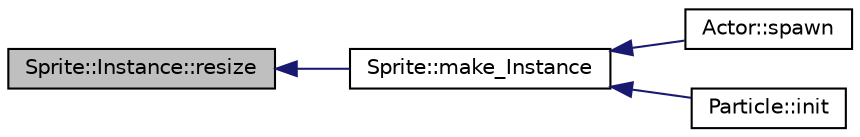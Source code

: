 digraph "Sprite::Instance::resize"
{
  edge [fontname="Helvetica",fontsize="10",labelfontname="Helvetica",labelfontsize="10"];
  node [fontname="Helvetica",fontsize="10",shape=record];
  rankdir="LR";
  Node7 [label="Sprite::Instance::resize",height=0.2,width=0.4,color="black", fillcolor="grey75", style="filled", fontcolor="black"];
  Node7 -> Node8 [dir="back",color="midnightblue",fontsize="10",style="solid",fontname="Helvetica"];
  Node8 [label="Sprite::make_Instance",height=0.2,width=0.4,color="black", fillcolor="white", style="filled",URL="$namespace_sprite.html#aedfe2be2db35e490d1b2261445e8b626"];
  Node8 -> Node9 [dir="back",color="midnightblue",fontsize="10",style="solid",fontname="Helvetica"];
  Node9 [label="Actor::spawn",height=0.2,width=0.4,color="black", fillcolor="white", style="filled",URL="$namespace_actor.html#ab5468479b7705db60362fb26340d0c7b"];
  Node8 -> Node10 [dir="back",color="midnightblue",fontsize="10",style="solid",fontname="Helvetica"];
  Node10 [label="Particle::init",height=0.2,width=0.4,color="black", fillcolor="white", style="filled",URL="$namespace_particle.html#adc41f88d0e886694850badfb2a50c914"];
}
